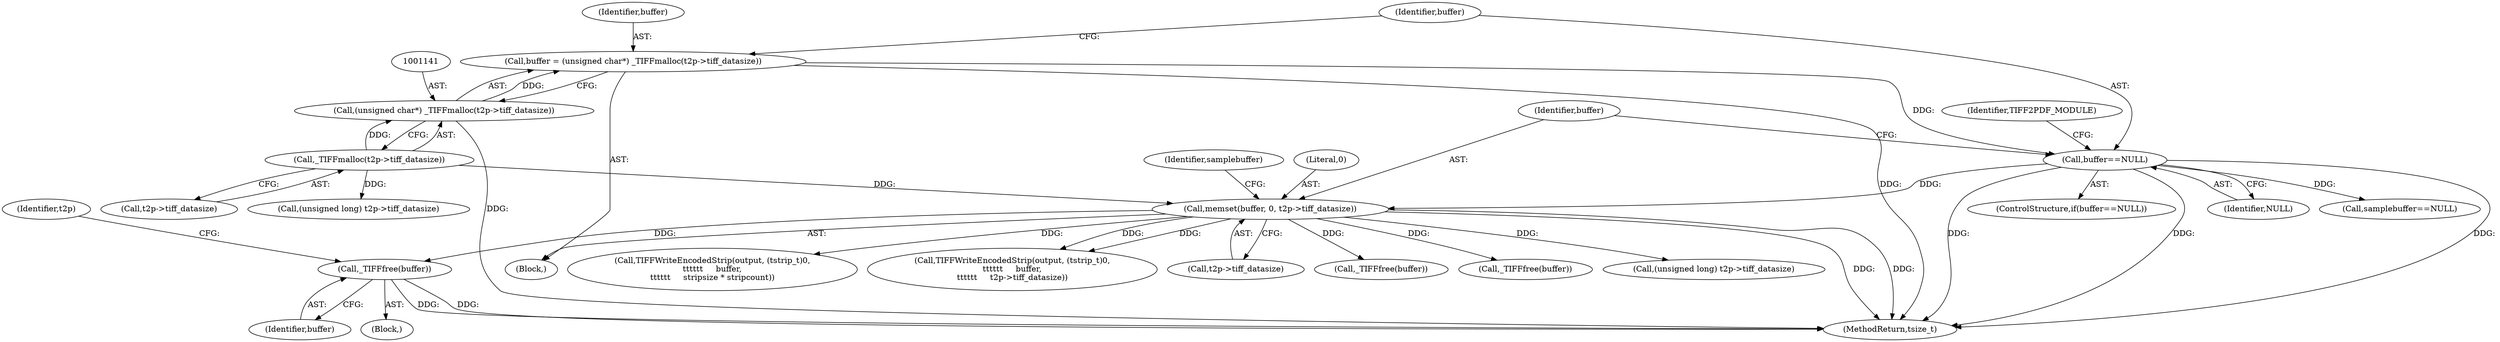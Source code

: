 digraph "0_libtiff_83a4b92815ea04969d494416eaae3d4c6b338e4a#diff-c8b4b355f9b5c06d585b23138e1c185f_4@API" {
"1001265" [label="(Call,_TIFFfree(buffer))"];
"1001168" [label="(Call,memset(buffer, 0, t2p->tiff_datasize))"];
"1001147" [label="(Call,buffer==NULL)"];
"1001138" [label="(Call,buffer = (unsigned char*) _TIFFmalloc(t2p->tiff_datasize))"];
"1001140" [label="(Call,(unsigned char*) _TIFFmalloc(t2p->tiff_datasize))"];
"1001142" [label="(Call,_TIFFmalloc(t2p->tiff_datasize))"];
"1001149" [label="(Identifier,NULL)"];
"1001140" [label="(Call,(unsigned char*) _TIFFmalloc(t2p->tiff_datasize))"];
"1001154" [label="(Call,(unsigned long) t2p->tiff_datasize)"];
"1001138" [label="(Call,buffer = (unsigned char*) _TIFFmalloc(t2p->tiff_datasize))"];
"1001175" [label="(Identifier,samplebuffer)"];
"1001115" [label="(Block,)"];
"1001142" [label="(Call,_TIFFmalloc(t2p->tiff_datasize))"];
"1001254" [label="(Block,)"];
"1001181" [label="(Call,samplebuffer==NULL)"];
"1001139" [label="(Identifier,buffer)"];
"1001266" [label="(Identifier,buffer)"];
"1001146" [label="(ControlStructure,if(buffer==NULL))"];
"1001886" [label="(Call,TIFFWriteEncodedStrip(output, (tstrip_t)0,\n\t\t\t\t\t\t     buffer,\n\t\t\t\t\t\t     stripsize * stripcount))"];
"1001269" [label="(Identifier,t2p)"];
"1001170" [label="(Literal,0)"];
"1001168" [label="(Call,memset(buffer, 0, t2p->tiff_datasize))"];
"1001143" [label="(Call,t2p->tiff_datasize)"];
"1001148" [label="(Identifier,buffer)"];
"1001152" [label="(Identifier,TIFF2PDF_MODULE)"];
"1001147" [label="(Call,buffer==NULL)"];
"1001899" [label="(Call,TIFFWriteEncodedStrip(output, (tstrip_t)0,\n\t\t\t\t\t\t     buffer,\n\t\t\t\t\t\t     t2p->tiff_datasize))"];
"1001171" [label="(Call,t2p->tiff_datasize)"];
"1001169" [label="(Identifier,buffer)"];
"1001200" [label="(Call,_TIFFfree(buffer))"];
"1001745" [label="(Call,_TIFFfree(buffer))"];
"1001265" [label="(Call,_TIFFfree(buffer))"];
"1001945" [label="(MethodReturn,tsize_t)"];
"1001188" [label="(Call,(unsigned long) t2p->tiff_datasize)"];
"1001265" -> "1001254"  [label="AST: "];
"1001265" -> "1001266"  [label="CFG: "];
"1001266" -> "1001265"  [label="AST: "];
"1001269" -> "1001265"  [label="CFG: "];
"1001265" -> "1001945"  [label="DDG: "];
"1001265" -> "1001945"  [label="DDG: "];
"1001168" -> "1001265"  [label="DDG: "];
"1001168" -> "1001115"  [label="AST: "];
"1001168" -> "1001171"  [label="CFG: "];
"1001169" -> "1001168"  [label="AST: "];
"1001170" -> "1001168"  [label="AST: "];
"1001171" -> "1001168"  [label="AST: "];
"1001175" -> "1001168"  [label="CFG: "];
"1001168" -> "1001945"  [label="DDG: "];
"1001168" -> "1001945"  [label="DDG: "];
"1001147" -> "1001168"  [label="DDG: "];
"1001142" -> "1001168"  [label="DDG: "];
"1001168" -> "1001188"  [label="DDG: "];
"1001168" -> "1001200"  [label="DDG: "];
"1001168" -> "1001745"  [label="DDG: "];
"1001168" -> "1001886"  [label="DDG: "];
"1001168" -> "1001899"  [label="DDG: "];
"1001168" -> "1001899"  [label="DDG: "];
"1001147" -> "1001146"  [label="AST: "];
"1001147" -> "1001149"  [label="CFG: "];
"1001148" -> "1001147"  [label="AST: "];
"1001149" -> "1001147"  [label="AST: "];
"1001152" -> "1001147"  [label="CFG: "];
"1001169" -> "1001147"  [label="CFG: "];
"1001147" -> "1001945"  [label="DDG: "];
"1001147" -> "1001945"  [label="DDG: "];
"1001147" -> "1001945"  [label="DDG: "];
"1001138" -> "1001147"  [label="DDG: "];
"1001147" -> "1001181"  [label="DDG: "];
"1001138" -> "1001115"  [label="AST: "];
"1001138" -> "1001140"  [label="CFG: "];
"1001139" -> "1001138"  [label="AST: "];
"1001140" -> "1001138"  [label="AST: "];
"1001148" -> "1001138"  [label="CFG: "];
"1001138" -> "1001945"  [label="DDG: "];
"1001140" -> "1001138"  [label="DDG: "];
"1001140" -> "1001142"  [label="CFG: "];
"1001141" -> "1001140"  [label="AST: "];
"1001142" -> "1001140"  [label="AST: "];
"1001140" -> "1001945"  [label="DDG: "];
"1001142" -> "1001140"  [label="DDG: "];
"1001142" -> "1001143"  [label="CFG: "];
"1001143" -> "1001142"  [label="AST: "];
"1001142" -> "1001154"  [label="DDG: "];
}
